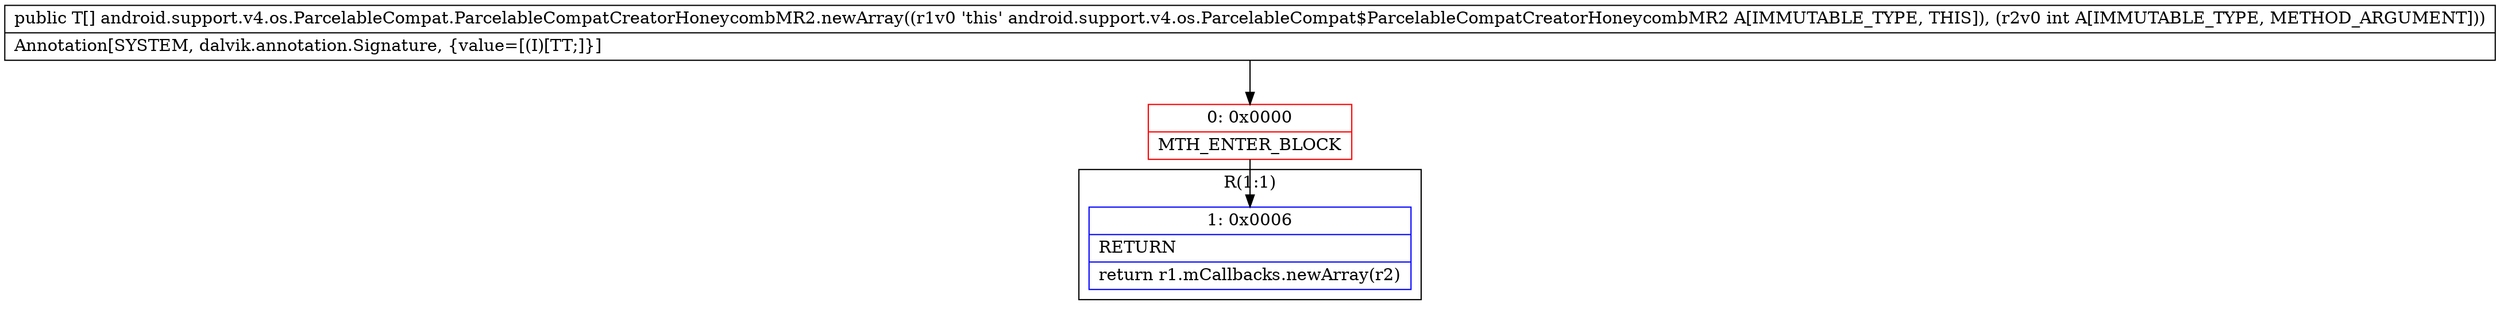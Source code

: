 digraph "CFG forandroid.support.v4.os.ParcelableCompat.ParcelableCompatCreatorHoneycombMR2.newArray(I)[Ljava\/lang\/Object;" {
subgraph cluster_Region_1142007512 {
label = "R(1:1)";
node [shape=record,color=blue];
Node_1 [shape=record,label="{1\:\ 0x0006|RETURN\l|return r1.mCallbacks.newArray(r2)\l}"];
}
Node_0 [shape=record,color=red,label="{0\:\ 0x0000|MTH_ENTER_BLOCK\l}"];
MethodNode[shape=record,label="{public T[] android.support.v4.os.ParcelableCompat.ParcelableCompatCreatorHoneycombMR2.newArray((r1v0 'this' android.support.v4.os.ParcelableCompat$ParcelableCompatCreatorHoneycombMR2 A[IMMUTABLE_TYPE, THIS]), (r2v0 int A[IMMUTABLE_TYPE, METHOD_ARGUMENT]))  | Annotation[SYSTEM, dalvik.annotation.Signature, \{value=[(I)[TT;]\}]\l}"];
MethodNode -> Node_0;
Node_0 -> Node_1;
}

